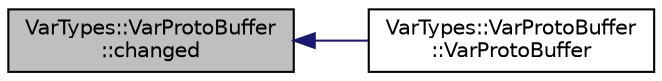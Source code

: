 digraph "VarTypes::VarProtoBuffer::changed"
{
 // INTERACTIVE_SVG=YES
  edge [fontname="Helvetica",fontsize="10",labelfontname="Helvetica",labelfontsize="10"];
  node [fontname="Helvetica",fontsize="10",shape=record];
  rankdir="LR";
  Node1 [label="VarTypes::VarProtoBuffer\l::changed",height=0.2,width=0.4,color="black", fillcolor="grey75", style="filled", fontcolor="black"];
  Node1 -> Node2 [dir="back",color="midnightblue",fontsize="10",style="solid",fontname="Helvetica"];
  Node2 [label="VarTypes::VarProtoBuffer\l::VarProtoBuffer",height=0.2,width=0.4,color="black", fillcolor="white", style="filled",URL="$dc/d0b/class_var_types_1_1_var_proto_buffer.html#a6aa36ac96a082e4ff9883c5f624a178d"];
}
